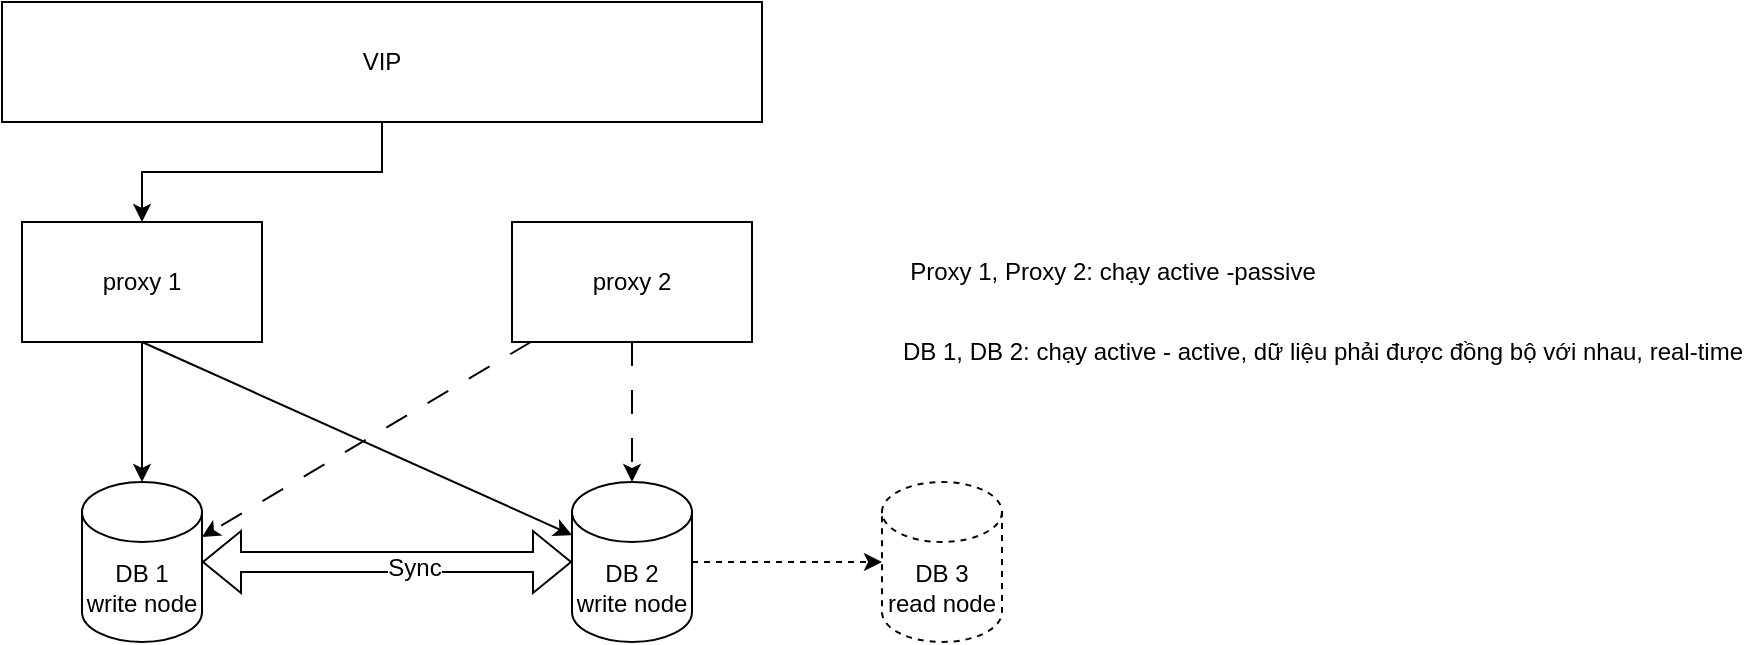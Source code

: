 <mxfile version="22.0.8" type="github">
  <diagram name="Page-1" id="Pr48kv3Mmt5UxKU-DE62">
    <mxGraphModel dx="1434" dy="790" grid="1" gridSize="10" guides="1" tooltips="1" connect="1" arrows="1" fold="1" page="1" pageScale="1" pageWidth="1169" pageHeight="827" math="0" shadow="0">
      <root>
        <mxCell id="0" />
        <mxCell id="1" parent="0" />
        <mxCell id="FUe6aPvJDXYtQ1hsvlcc-1" value="DB 1&lt;br&gt;write node" style="shape=cylinder3;whiteSpace=wrap;html=1;boundedLbl=1;backgroundOutline=1;size=15;fontSize=12;" vertex="1" parent="1">
          <mxGeometry x="280" y="280" width="60" height="80" as="geometry" />
        </mxCell>
        <mxCell id="FUe6aPvJDXYtQ1hsvlcc-16" value="" style="edgeStyle=orthogonalEdgeStyle;rounded=0;orthogonalLoop=1;jettySize=auto;html=1;dashed=1;" edge="1" parent="1" source="FUe6aPvJDXYtQ1hsvlcc-2" target="FUe6aPvJDXYtQ1hsvlcc-15">
          <mxGeometry relative="1" as="geometry" />
        </mxCell>
        <mxCell id="FUe6aPvJDXYtQ1hsvlcc-2" value="DB 2&lt;br&gt;write node" style="shape=cylinder3;whiteSpace=wrap;html=1;boundedLbl=1;backgroundOutline=1;size=15;fontSize=12;" vertex="1" parent="1">
          <mxGeometry x="525" y="280" width="60" height="80" as="geometry" />
        </mxCell>
        <mxCell id="FUe6aPvJDXYtQ1hsvlcc-5" style="edgeStyle=orthogonalEdgeStyle;rounded=0;orthogonalLoop=1;jettySize=auto;html=1;fontSize=12;" edge="1" parent="1" source="FUe6aPvJDXYtQ1hsvlcc-3" target="FUe6aPvJDXYtQ1hsvlcc-1">
          <mxGeometry relative="1" as="geometry" />
        </mxCell>
        <mxCell id="FUe6aPvJDXYtQ1hsvlcc-6" style="rounded=0;orthogonalLoop=1;jettySize=auto;html=1;fontSize=12;" edge="1" parent="1" target="FUe6aPvJDXYtQ1hsvlcc-2">
          <mxGeometry relative="1" as="geometry">
            <mxPoint x="310" y="210" as="sourcePoint" />
          </mxGeometry>
        </mxCell>
        <mxCell id="FUe6aPvJDXYtQ1hsvlcc-3" value="proxy 1" style="rounded=0;whiteSpace=wrap;html=1;fontSize=12;" vertex="1" parent="1">
          <mxGeometry x="250" y="150" width="120" height="60" as="geometry" />
        </mxCell>
        <mxCell id="FUe6aPvJDXYtQ1hsvlcc-7" value="" style="edgeStyle=orthogonalEdgeStyle;rounded=0;orthogonalLoop=1;jettySize=auto;html=1;dashed=1;dashPattern=12 12;fontSize=12;" edge="1" parent="1" source="FUe6aPvJDXYtQ1hsvlcc-4" target="FUe6aPvJDXYtQ1hsvlcc-2">
          <mxGeometry relative="1" as="geometry" />
        </mxCell>
        <mxCell id="FUe6aPvJDXYtQ1hsvlcc-4" value="proxy 2" style="rounded=0;whiteSpace=wrap;html=1;fontSize=12;" vertex="1" parent="1">
          <mxGeometry x="495" y="150" width="120" height="60" as="geometry" />
        </mxCell>
        <mxCell id="FUe6aPvJDXYtQ1hsvlcc-8" style="rounded=0;orthogonalLoop=1;jettySize=auto;html=1;entryX=1;entryY=0;entryDx=0;entryDy=27.5;entryPerimeter=0;dashed=1;dashPattern=12 12;fontSize=12;" edge="1" parent="1" source="FUe6aPvJDXYtQ1hsvlcc-4" target="FUe6aPvJDXYtQ1hsvlcc-1">
          <mxGeometry relative="1" as="geometry" />
        </mxCell>
        <mxCell id="FUe6aPvJDXYtQ1hsvlcc-9" value="" style="shape=flexArrow;endArrow=classic;startArrow=classic;html=1;rounded=0;exitX=1;exitY=0.5;exitDx=0;exitDy=0;exitPerimeter=0;entryX=0;entryY=0.5;entryDx=0;entryDy=0;entryPerimeter=0;fontSize=12;" edge="1" parent="1" source="FUe6aPvJDXYtQ1hsvlcc-1" target="FUe6aPvJDXYtQ1hsvlcc-2">
          <mxGeometry width="100" height="100" relative="1" as="geometry">
            <mxPoint x="530" y="460" as="sourcePoint" />
            <mxPoint x="630" y="360" as="targetPoint" />
          </mxGeometry>
        </mxCell>
        <mxCell id="FUe6aPvJDXYtQ1hsvlcc-10" value="Sync" style="edgeLabel;html=1;align=center;verticalAlign=middle;resizable=0;points=[];fontSize=12;" vertex="1" connectable="0" parent="FUe6aPvJDXYtQ1hsvlcc-9">
          <mxGeometry x="0.146" y="-3" relative="1" as="geometry">
            <mxPoint as="offset" />
          </mxGeometry>
        </mxCell>
        <mxCell id="FUe6aPvJDXYtQ1hsvlcc-14" style="edgeStyle=orthogonalEdgeStyle;rounded=0;orthogonalLoop=1;jettySize=auto;html=1;" edge="1" parent="1" source="FUe6aPvJDXYtQ1hsvlcc-11" target="FUe6aPvJDXYtQ1hsvlcc-3">
          <mxGeometry relative="1" as="geometry" />
        </mxCell>
        <mxCell id="FUe6aPvJDXYtQ1hsvlcc-11" value="VIP" style="rounded=0;whiteSpace=wrap;html=1;fontSize=12;" vertex="1" parent="1">
          <mxGeometry x="240" y="40" width="380" height="60" as="geometry" />
        </mxCell>
        <mxCell id="FUe6aPvJDXYtQ1hsvlcc-12" value="Proxy 1, Proxy 2: chạy active -passive" style="text;html=1;align=center;verticalAlign=middle;resizable=0;points=[];autosize=1;strokeColor=none;fillColor=none;fontSize=12;" vertex="1" parent="1">
          <mxGeometry x="680" y="160" width="230" height="30" as="geometry" />
        </mxCell>
        <mxCell id="FUe6aPvJDXYtQ1hsvlcc-13" value="DB 1, DB 2: chạy active - active, dữ liệu phải được đồng bộ với nhau, real-time" style="text;html=1;align=center;verticalAlign=middle;resizable=0;points=[];autosize=1;strokeColor=none;fillColor=none;fontSize=12;" vertex="1" parent="1">
          <mxGeometry x="680" y="200" width="440" height="30" as="geometry" />
        </mxCell>
        <mxCell id="FUe6aPvJDXYtQ1hsvlcc-15" value="DB 3&lt;br&gt;read node" style="shape=cylinder3;whiteSpace=wrap;html=1;boundedLbl=1;backgroundOutline=1;size=15;fontSize=12;dashed=1;" vertex="1" parent="1">
          <mxGeometry x="680" y="280" width="60" height="80" as="geometry" />
        </mxCell>
      </root>
    </mxGraphModel>
  </diagram>
</mxfile>
